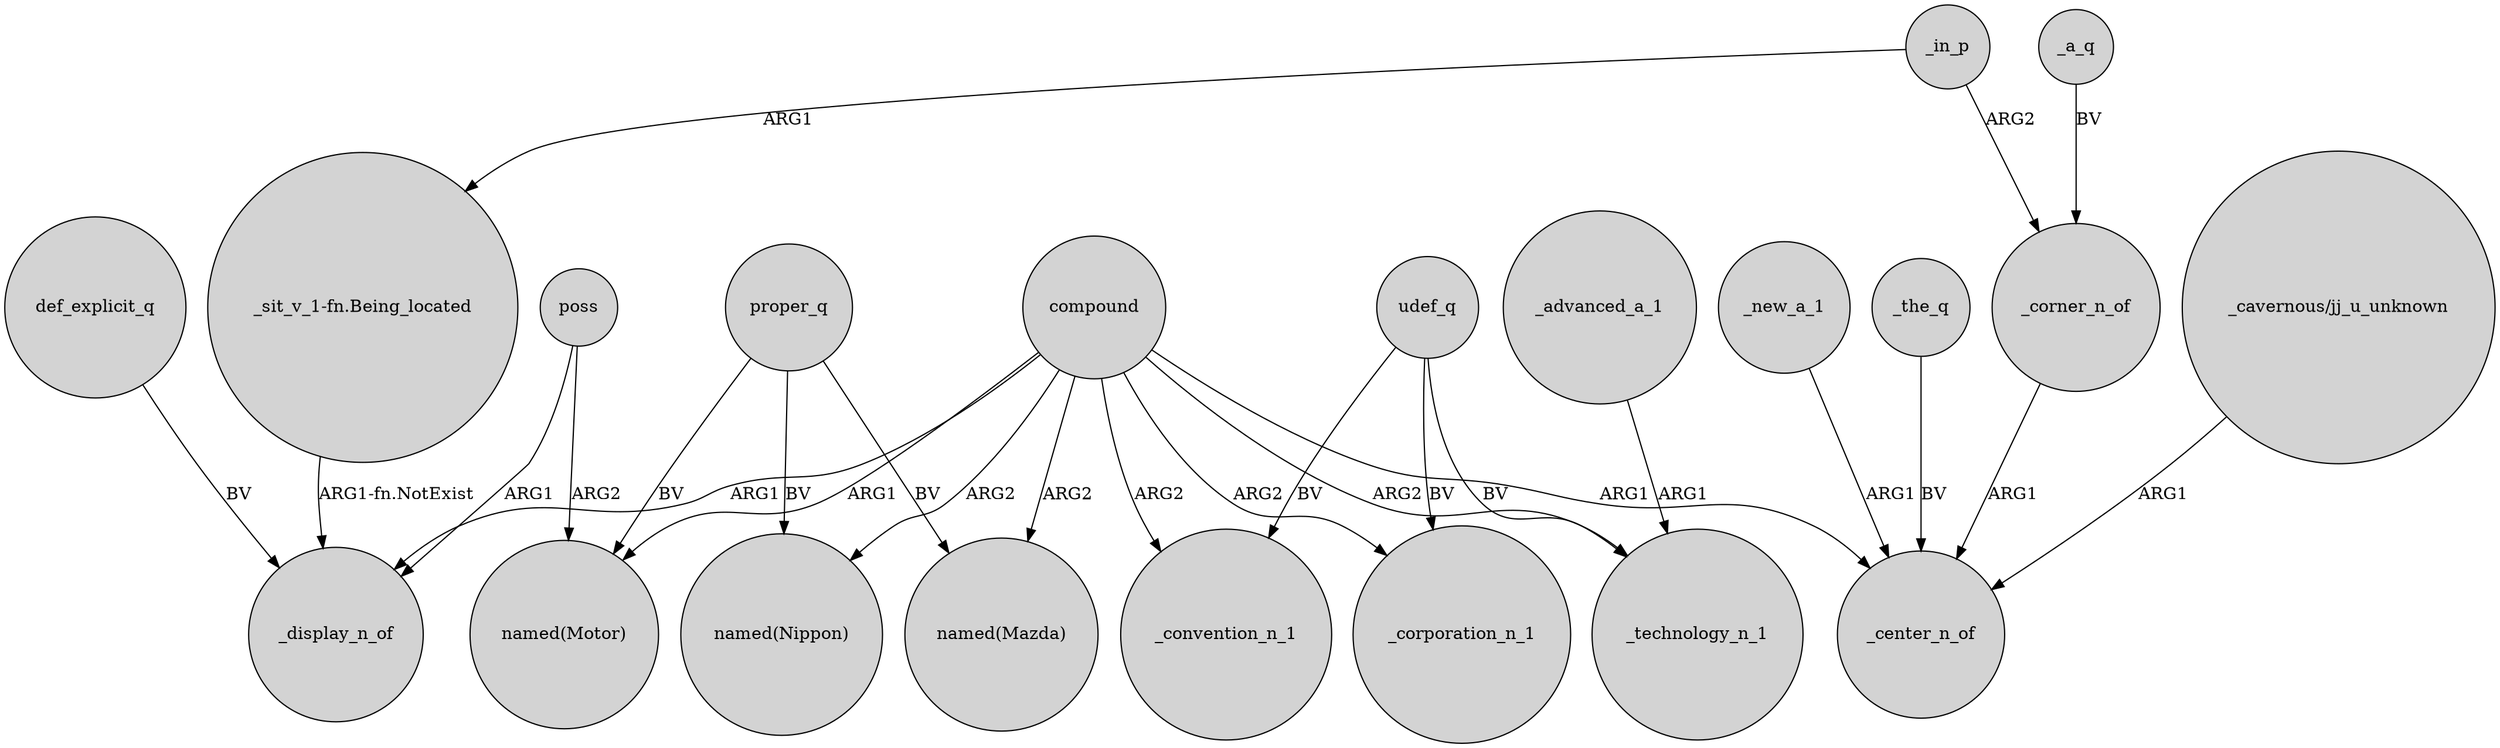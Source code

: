 digraph {
	node [shape=circle style=filled]
	_the_q -> _center_n_of [label=BV]
	poss -> "named(Motor)" [label=ARG2]
	compound -> _convention_n_1 [label=ARG2]
	_a_q -> _corner_n_of [label=BV]
	"_cavernous/jj_u_unknown" -> _center_n_of [label=ARG1]
	def_explicit_q -> _display_n_of [label=BV]
	compound -> _corporation_n_1 [label=ARG2]
	compound -> "named(Mazda)" [label=ARG2]
	compound -> "named(Motor)" [label=ARG1]
	proper_q -> "named(Mazda)" [label=BV]
	_advanced_a_1 -> _technology_n_1 [label=ARG1]
	udef_q -> _corporation_n_1 [label=BV]
	compound -> _display_n_of [label=ARG1]
	proper_q -> "named(Motor)" [label=BV]
	compound -> _technology_n_1 [label=ARG2]
	compound -> _center_n_of [label=ARG1]
	poss -> _display_n_of [label=ARG1]
	_in_p -> _corner_n_of [label=ARG2]
	udef_q -> _technology_n_1 [label=BV]
	proper_q -> "named(Nippon)" [label=BV]
	_in_p -> "_sit_v_1-fn.Being_located" [label=ARG1]
	_new_a_1 -> _center_n_of [label=ARG1]
	udef_q -> _convention_n_1 [label=BV]
	compound -> "named(Nippon)" [label=ARG2]
	_corner_n_of -> _center_n_of [label=ARG1]
	"_sit_v_1-fn.Being_located" -> _display_n_of [label="ARG1-fn.NotExist"]
}
